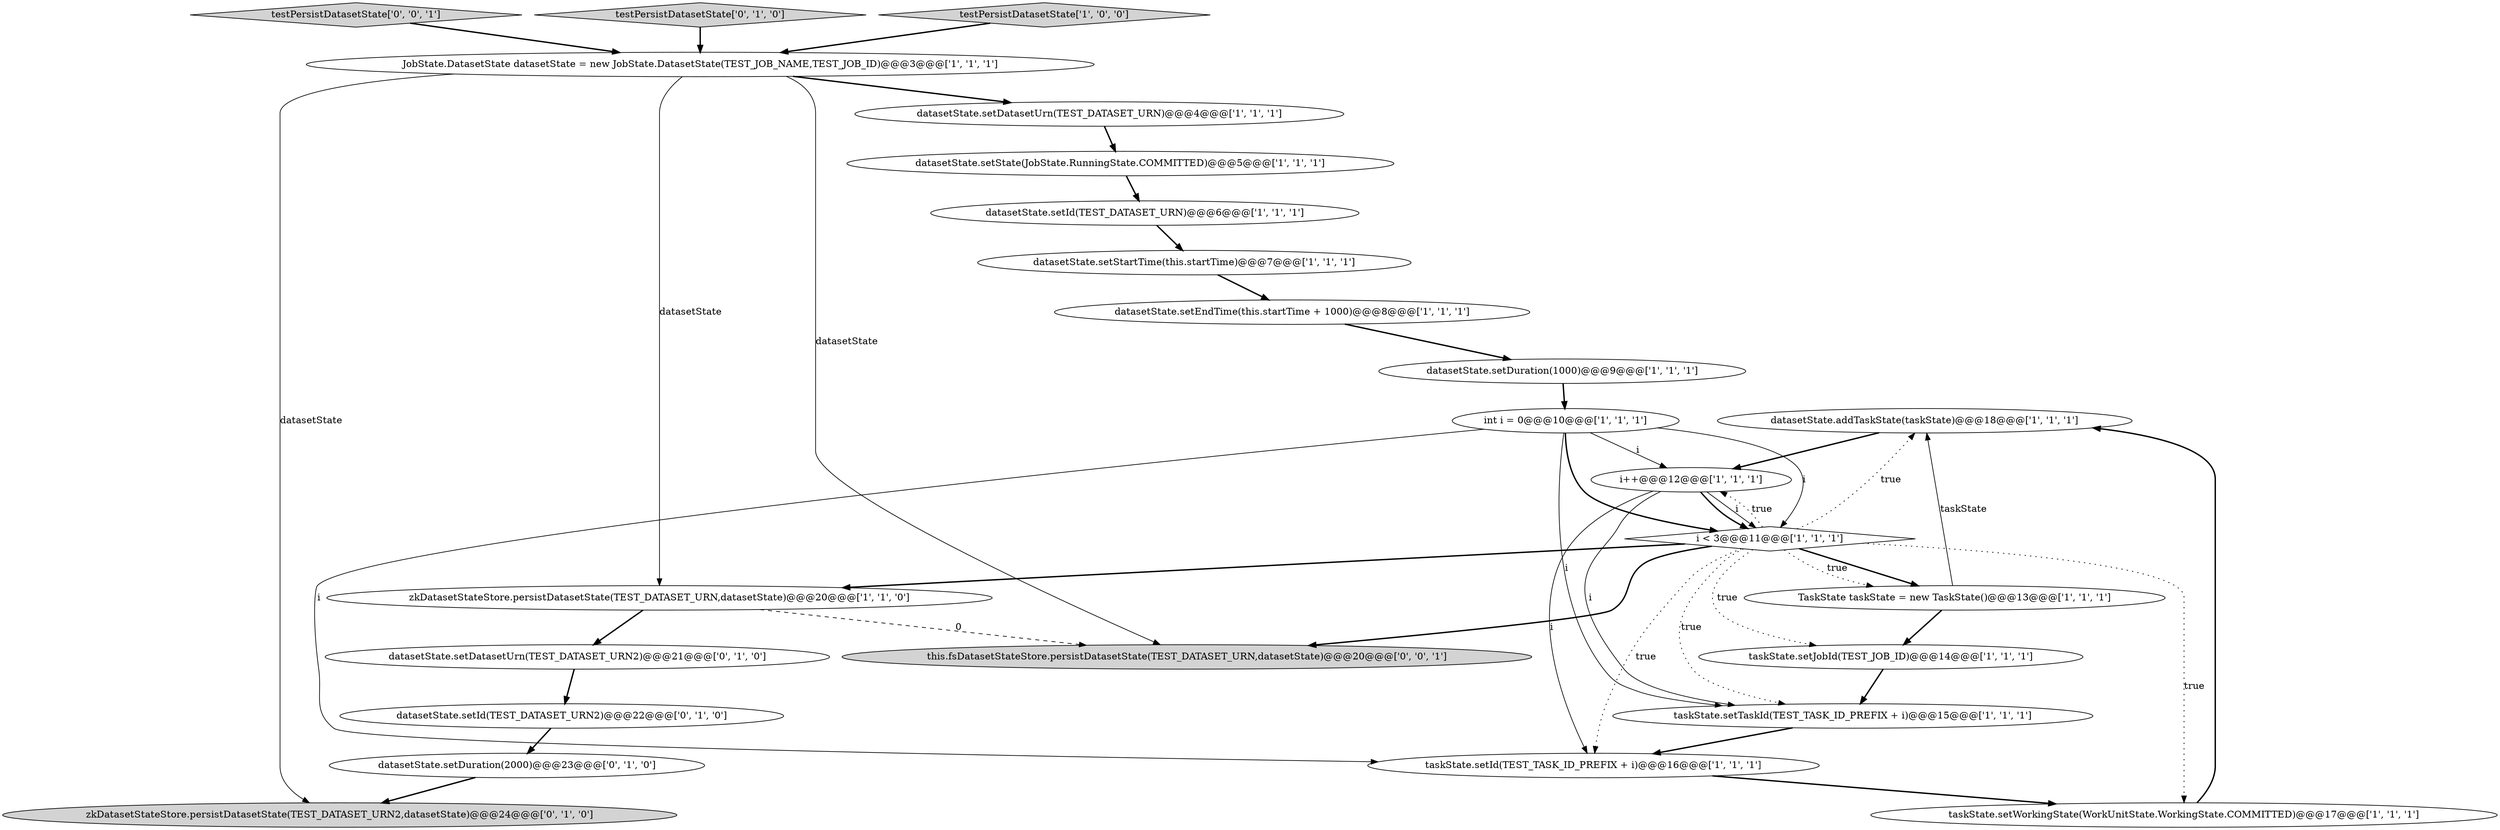 digraph {
2 [style = filled, label = "datasetState.addTaskState(taskState)@@@18@@@['1', '1', '1']", fillcolor = white, shape = ellipse image = "AAA0AAABBB1BBB"];
9 [style = filled, label = "taskState.setWorkingState(WorkUnitState.WorkingState.COMMITTED)@@@17@@@['1', '1', '1']", fillcolor = white, shape = ellipse image = "AAA0AAABBB1BBB"];
3 [style = filled, label = "zkDatasetStateStore.persistDatasetState(TEST_DATASET_URN,datasetState)@@@20@@@['1', '1', '0']", fillcolor = white, shape = ellipse image = "AAA0AAABBB1BBB"];
21 [style = filled, label = "zkDatasetStateStore.persistDatasetState(TEST_DATASET_URN2,datasetState)@@@24@@@['0', '1', '0']", fillcolor = lightgray, shape = ellipse image = "AAA1AAABBB2BBB"];
10 [style = filled, label = "datasetState.setDuration(1000)@@@9@@@['1', '1', '1']", fillcolor = white, shape = ellipse image = "AAA0AAABBB1BBB"];
24 [style = filled, label = "this.fsDatasetStateStore.persistDatasetState(TEST_DATASET_URN,datasetState)@@@20@@@['0', '0', '1']", fillcolor = lightgray, shape = ellipse image = "AAA0AAABBB3BBB"];
23 [style = filled, label = "testPersistDatasetState['0', '0', '1']", fillcolor = lightgray, shape = diamond image = "AAA0AAABBB3BBB"];
19 [style = filled, label = "datasetState.setDuration(2000)@@@23@@@['0', '1', '0']", fillcolor = white, shape = ellipse image = "AAA1AAABBB2BBB"];
1 [style = filled, label = "int i = 0@@@10@@@['1', '1', '1']", fillcolor = white, shape = ellipse image = "AAA0AAABBB1BBB"];
16 [style = filled, label = "taskState.setTaskId(TEST_TASK_ID_PREFIX + i)@@@15@@@['1', '1', '1']", fillcolor = white, shape = ellipse image = "AAA0AAABBB1BBB"];
8 [style = filled, label = "datasetState.setDatasetUrn(TEST_DATASET_URN)@@@4@@@['1', '1', '1']", fillcolor = white, shape = ellipse image = "AAA0AAABBB1BBB"];
6 [style = filled, label = "datasetState.setId(TEST_DATASET_URN)@@@6@@@['1', '1', '1']", fillcolor = white, shape = ellipse image = "AAA0AAABBB1BBB"];
7 [style = filled, label = "taskState.setJobId(TEST_JOB_ID)@@@14@@@['1', '1', '1']", fillcolor = white, shape = ellipse image = "AAA0AAABBB1BBB"];
11 [style = filled, label = "datasetState.setState(JobState.RunningState.COMMITTED)@@@5@@@['1', '1', '1']", fillcolor = white, shape = ellipse image = "AAA0AAABBB1BBB"];
12 [style = filled, label = "i < 3@@@11@@@['1', '1', '1']", fillcolor = white, shape = diamond image = "AAA0AAABBB1BBB"];
18 [style = filled, label = "datasetState.setId(TEST_DATASET_URN2)@@@22@@@['0', '1', '0']", fillcolor = white, shape = ellipse image = "AAA1AAABBB2BBB"];
15 [style = filled, label = "TaskState taskState = new TaskState()@@@13@@@['1', '1', '1']", fillcolor = white, shape = ellipse image = "AAA0AAABBB1BBB"];
0 [style = filled, label = "datasetState.setStartTime(this.startTime)@@@7@@@['1', '1', '1']", fillcolor = white, shape = ellipse image = "AAA0AAABBB1BBB"];
4 [style = filled, label = "datasetState.setEndTime(this.startTime + 1000)@@@8@@@['1', '1', '1']", fillcolor = white, shape = ellipse image = "AAA0AAABBB1BBB"];
20 [style = filled, label = "testPersistDatasetState['0', '1', '0']", fillcolor = lightgray, shape = diamond image = "AAA0AAABBB2BBB"];
5 [style = filled, label = "JobState.DatasetState datasetState = new JobState.DatasetState(TEST_JOB_NAME,TEST_JOB_ID)@@@3@@@['1', '1', '1']", fillcolor = white, shape = ellipse image = "AAA0AAABBB1BBB"];
13 [style = filled, label = "i++@@@12@@@['1', '1', '1']", fillcolor = white, shape = ellipse image = "AAA0AAABBB1BBB"];
22 [style = filled, label = "datasetState.setDatasetUrn(TEST_DATASET_URN2)@@@21@@@['0', '1', '0']", fillcolor = white, shape = ellipse image = "AAA1AAABBB2BBB"];
14 [style = filled, label = "testPersistDatasetState['1', '0', '0']", fillcolor = lightgray, shape = diamond image = "AAA0AAABBB1BBB"];
17 [style = filled, label = "taskState.setId(TEST_TASK_ID_PREFIX + i)@@@16@@@['1', '1', '1']", fillcolor = white, shape = ellipse image = "AAA0AAABBB1BBB"];
14->5 [style = bold, label=""];
12->7 [style = dotted, label="true"];
1->13 [style = solid, label="i"];
0->4 [style = bold, label=""];
5->8 [style = bold, label=""];
13->12 [style = solid, label="i"];
1->12 [style = solid, label="i"];
2->13 [style = bold, label=""];
1->12 [style = bold, label=""];
12->15 [style = bold, label=""];
12->16 [style = dotted, label="true"];
20->5 [style = bold, label=""];
6->0 [style = bold, label=""];
7->16 [style = bold, label=""];
9->2 [style = bold, label=""];
12->13 [style = dotted, label="true"];
3->24 [style = dashed, label="0"];
15->2 [style = solid, label="taskState"];
12->15 [style = dotted, label="true"];
13->16 [style = solid, label="i"];
11->6 [style = bold, label=""];
15->7 [style = bold, label=""];
12->2 [style = dotted, label="true"];
12->24 [style = bold, label=""];
12->17 [style = dotted, label="true"];
10->1 [style = bold, label=""];
8->11 [style = bold, label=""];
19->21 [style = bold, label=""];
13->12 [style = bold, label=""];
5->24 [style = solid, label="datasetState"];
12->9 [style = dotted, label="true"];
18->19 [style = bold, label=""];
12->3 [style = bold, label=""];
5->3 [style = solid, label="datasetState"];
1->17 [style = solid, label="i"];
17->9 [style = bold, label=""];
23->5 [style = bold, label=""];
22->18 [style = bold, label=""];
4->10 [style = bold, label=""];
3->22 [style = bold, label=""];
16->17 [style = bold, label=""];
1->16 [style = solid, label="i"];
13->17 [style = solid, label="i"];
5->21 [style = solid, label="datasetState"];
}
